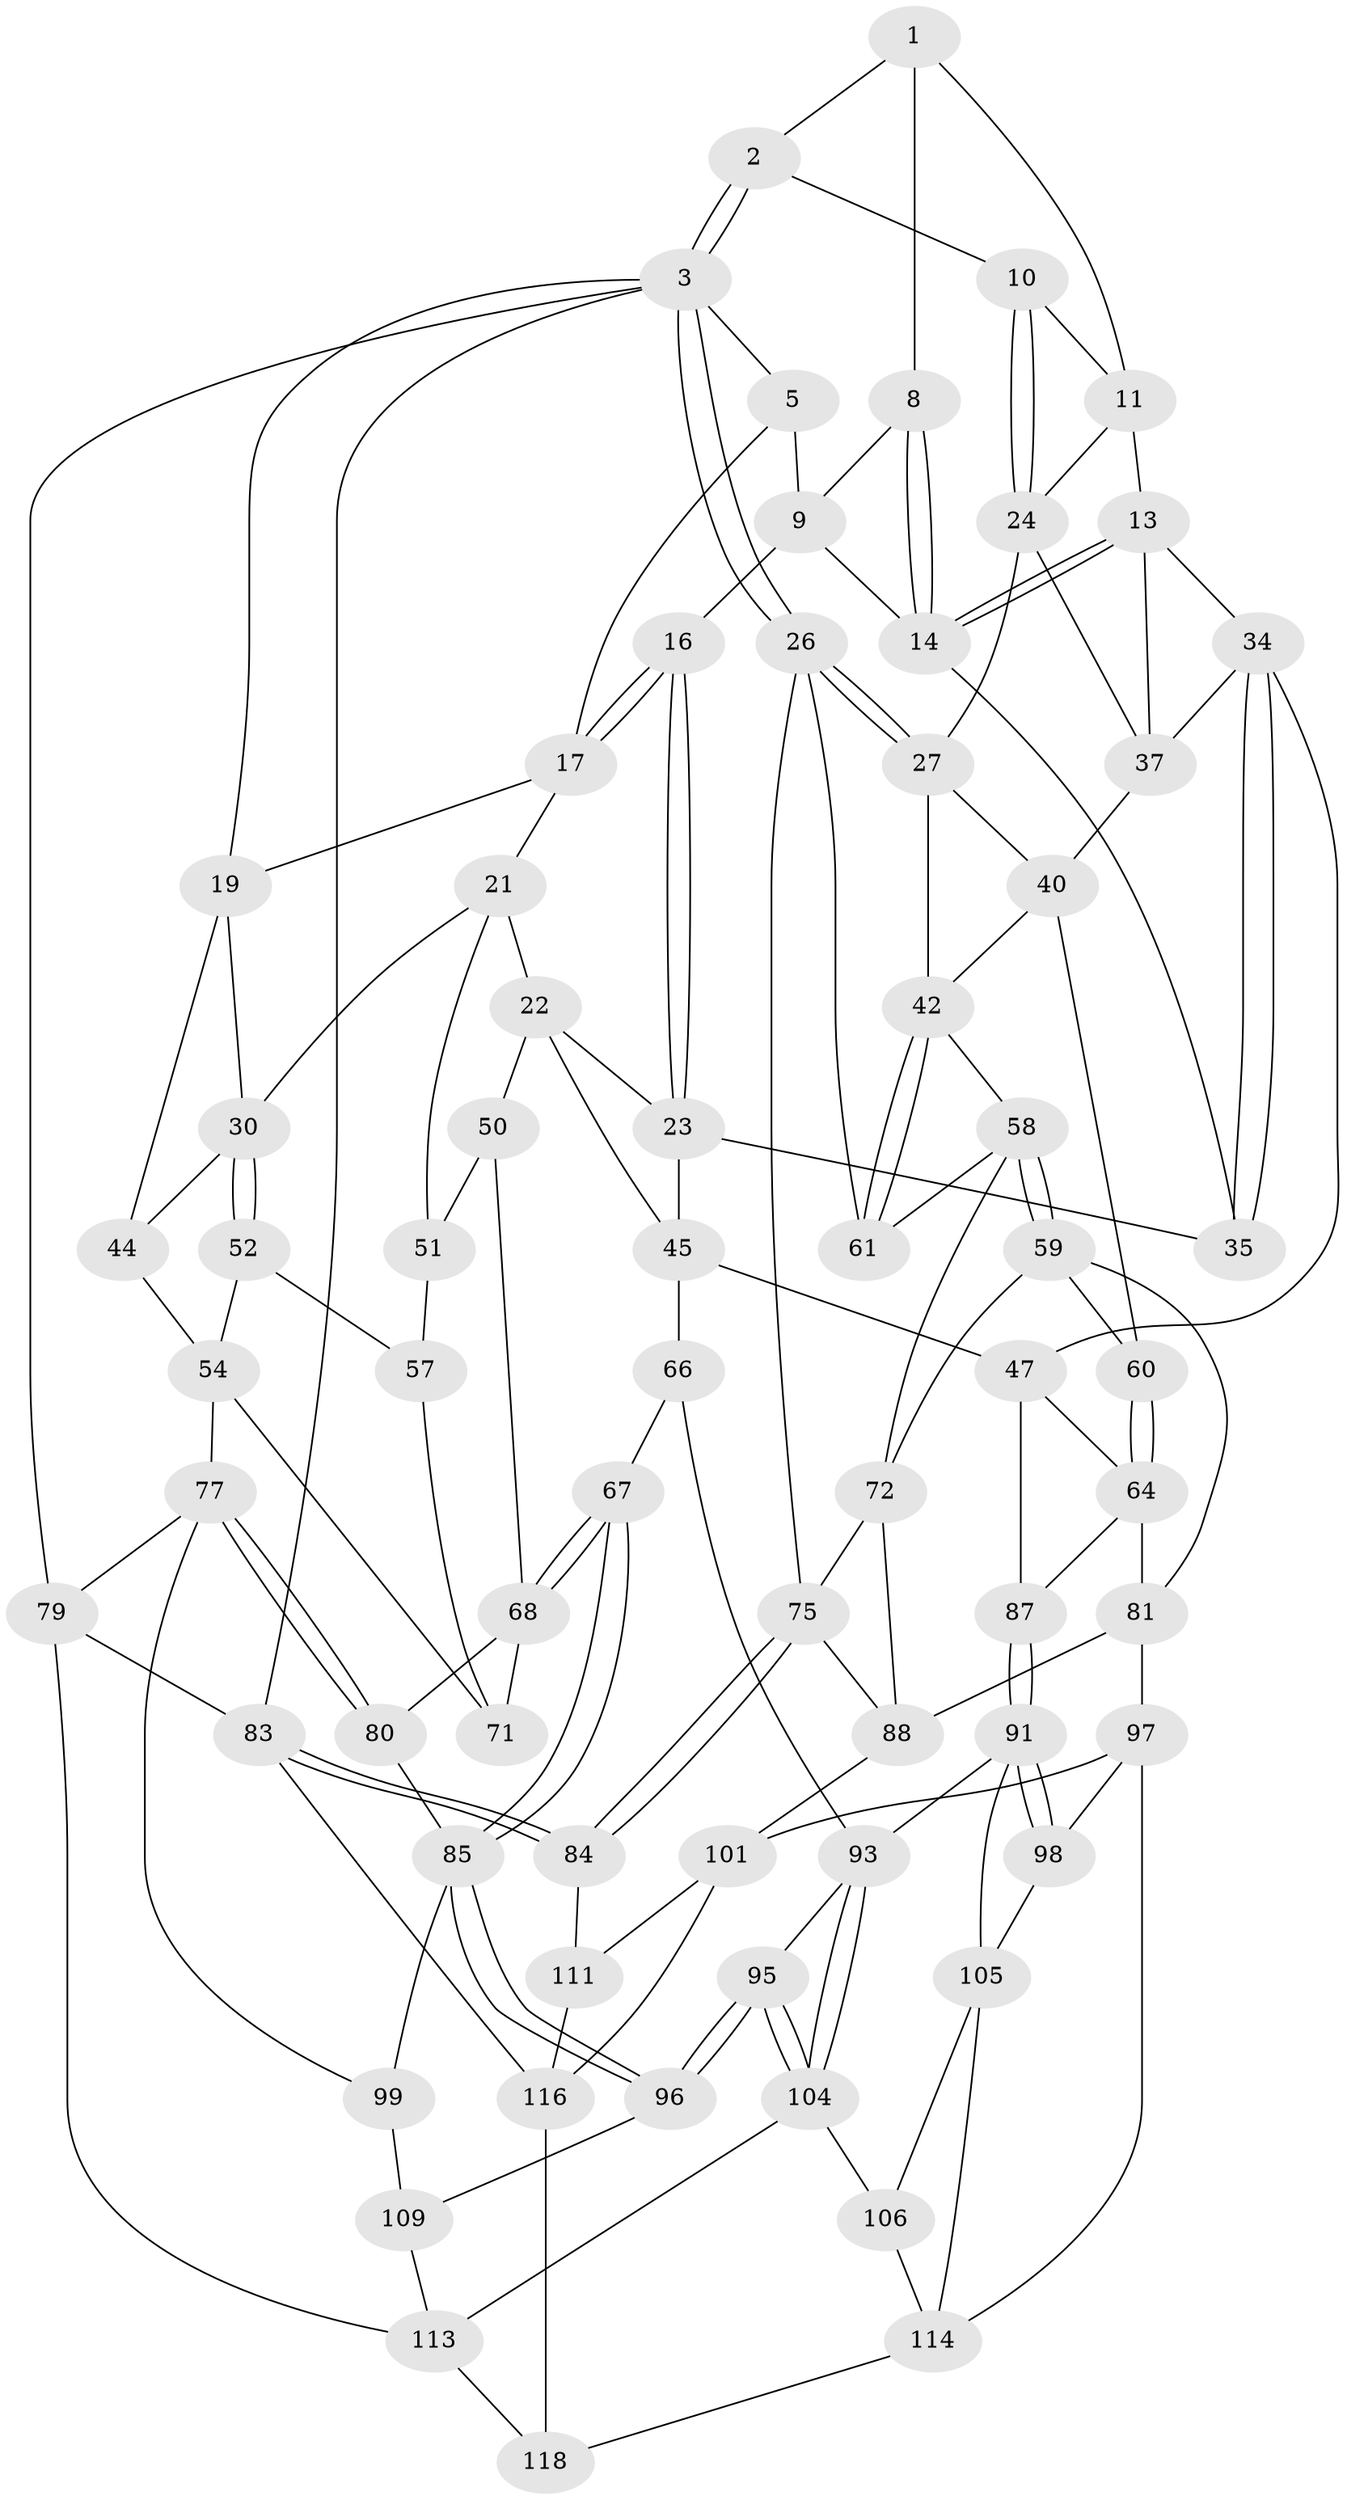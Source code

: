 // original degree distribution, {3: 0.016666666666666666, 4: 0.23333333333333334, 6: 0.21666666666666667, 5: 0.5333333333333333}
// Generated by graph-tools (version 1.1) at 2025/42/03/06/25 10:42:27]
// undirected, 70 vertices, 151 edges
graph export_dot {
graph [start="1"]
  node [color=gray90,style=filled];
  1 [pos="+0.5237429985846875+0",super="+7"];
  2 [pos="+0.8230397886239712+0"];
  3 [pos="+1+0",super="+4"];
  5 [pos="+0+0",super="+6"];
  8 [pos="+0.5080220180666071+0.11431846978475987"];
  9 [pos="+0.3740016896674851+0.09092919734796043",super="+15"];
  10 [pos="+0.7372206684044207+0.07466931092166632"];
  11 [pos="+0.6256161677808009+0.12668853947828695",super="+12"];
  13 [pos="+0.5636926395486389+0.2205692658874534",super="+33"];
  14 [pos="+0.5256159107430667+0.20903795759330143",super="+32"];
  16 [pos="+0.32683327496975134+0.15338142875439922"];
  17 [pos="+0.06601442827304424+0",super="+18"];
  19 [pos="+0.0505176690938862+0.19048379040557123",super="+20"];
  21 [pos="+0.21499575753823316+0.23245156176510165",super="+29"];
  22 [pos="+0.30677847859338403+0.1842692980875275",super="+46"];
  23 [pos="+0.32188960184767346+0.16854584805553935",super="+36"];
  24 [pos="+0.7567299609081722+0.11722409780421147",super="+25"];
  26 [pos="+1+0",super="+63"];
  27 [pos="+1+0.12813661839008317",super="+28"];
  30 [pos="+0.12371142825733215+0.294976744157758",super="+31"];
  34 [pos="+0.49051554692543486+0.30735688048841386",super="+39"];
  35 [pos="+0.45585639521686216+0.2808111466091623"];
  37 [pos="+0.6902525801010443+0.31656870858171504",super="+38"];
  40 [pos="+0.8599914514095357+0.2775483645843842",super="+41"];
  42 [pos="+0.9312979050613647+0.32310906899570585",super="+43"];
  44 [pos="+0+0.33644620676409065"];
  45 [pos="+0.37433019213339463+0.39815626360307466",super="+49"];
  47 [pos="+0.5761177333209241+0.4880418837025694",super="+48"];
  50 [pos="+0.33230641070739386+0.3850974134577564",super="+65"];
  51 [pos="+0.24047711878357927+0.3864674702455258",super="+56"];
  52 [pos="+0.10836722860533836+0.34430281983475575",super="+53"];
  54 [pos="+0+0.42691669122654397",super="+55"];
  57 [pos="+0.15556301311103365+0.431678804123714",super="+69"];
  58 [pos="+0.843209227616076+0.4460106756442395",super="+62"];
  59 [pos="+0.6809304987065812+0.4692030823261704",super="+74"];
  60 [pos="+0.6720470647497196+0.4641556270022068"];
  61 [pos="+1+0.3823306082094996"];
  64 [pos="+0.6070482005834886+0.48144267646331973",super="+82"];
  66 [pos="+0.439791758318313+0.5445376692260346"];
  67 [pos="+0.33166913667972026+0.5581825236324586"];
  68 [pos="+0.2721499769747455+0.5227841737843082",super="+70"];
  71 [pos="+0.11977102518124283+0.542408930369252"];
  72 [pos="+0.91294088596379+0.5989501580316288",super="+73"];
  75 [pos="+1+0.6555814258584385",super="+76"];
  77 [pos="+0+0.6770577130025738",super="+78"];
  79 [pos="+0+1"];
  80 [pos="+0.11144926008500312+0.6163946529029799"];
  81 [pos="+0.7154552439276438+0.6765264390067639",super="+89"];
  83 [pos="+1+1"];
  84 [pos="+1+0.8088883388544499",super="+110"];
  85 [pos="+0.21555973351856642+0.7196251692590847",super="+86"];
  87 [pos="+0.5971974790652514+0.7234319930808963"];
  88 [pos="+0.7838090800390921+0.7278297701641909",super="+90"];
  91 [pos="+0.5960044072114468+0.7375866597775089",super="+92"];
  93 [pos="+0.4266962312461881+0.7318868846896622",super="+94"];
  95 [pos="+0.2577182416327544+0.772608030150393"];
  96 [pos="+0.22536950026265956+0.7452240006658327"];
  97 [pos="+0.7028535377331119+0.7963970230836304",super="+103"];
  98 [pos="+0.6164349949135727+0.7637432839104328"];
  99 [pos="+0.027400131408305287+0.7774848604801698",super="+100"];
  101 [pos="+0.8689748816045585+0.7852063727787418",super="+102"];
  104 [pos="+0.3176391658710527+0.8305507734484945",super="+107"];
  105 [pos="+0.5060756973908522+0.8189022468531496",super="+108"];
  106 [pos="+0.45173574373328546+0.8766189639511698"];
  109 [pos="+0.16887953947368292+0.7881745955641615",super="+112"];
  111 [pos="+0.9215711393743089+0.8212547880532743",super="+115"];
  113 [pos="+0.27830458751321685+1",super="+119"];
  114 [pos="+0.5767572124476752+0.9524311351314976",super="+117"];
  116 [pos="+0.805269526043068+1",super="+120"];
  118 [pos="+0.6030104526700125+1"];
  1 -- 2;
  1 -- 8;
  1 -- 11;
  2 -- 3;
  2 -- 3;
  2 -- 10;
  3 -- 26;
  3 -- 26;
  3 -- 83;
  3 -- 19;
  3 -- 5;
  3 -- 79;
  5 -- 17;
  5 -- 9;
  8 -- 9;
  8 -- 14;
  8 -- 14;
  9 -- 16;
  9 -- 14;
  10 -- 11;
  10 -- 24;
  10 -- 24;
  11 -- 24;
  11 -- 13;
  13 -- 14;
  13 -- 14;
  13 -- 34;
  13 -- 37;
  14 -- 35;
  16 -- 17;
  16 -- 17;
  16 -- 23;
  16 -- 23;
  17 -- 19;
  17 -- 21;
  19 -- 44;
  19 -- 30;
  21 -- 22;
  21 -- 51;
  21 -- 30;
  22 -- 23;
  22 -- 50;
  22 -- 45;
  23 -- 35;
  23 -- 45;
  24 -- 37;
  24 -- 27;
  26 -- 27;
  26 -- 27;
  26 -- 75;
  26 -- 61;
  27 -- 42;
  27 -- 40;
  30 -- 52;
  30 -- 52;
  30 -- 44;
  34 -- 35;
  34 -- 35;
  34 -- 47;
  34 -- 37;
  37 -- 40;
  40 -- 60;
  40 -- 42;
  42 -- 61;
  42 -- 61;
  42 -- 58;
  44 -- 54;
  45 -- 66;
  45 -- 47;
  47 -- 64;
  47 -- 87;
  50 -- 51 [weight=2];
  50 -- 68;
  51 -- 57;
  52 -- 57 [weight=2];
  52 -- 54;
  54 -- 71;
  54 -- 77;
  57 -- 71;
  58 -- 59;
  58 -- 59;
  58 -- 72;
  58 -- 61;
  59 -- 60;
  59 -- 81;
  59 -- 72;
  60 -- 64;
  60 -- 64;
  64 -- 81;
  64 -- 87;
  66 -- 67;
  66 -- 93;
  67 -- 68;
  67 -- 68;
  67 -- 85;
  67 -- 85;
  68 -- 80;
  68 -- 71;
  72 -- 75;
  72 -- 88;
  75 -- 84;
  75 -- 84;
  75 -- 88;
  77 -- 80;
  77 -- 80;
  77 -- 99;
  77 -- 79;
  79 -- 83;
  79 -- 113;
  80 -- 85;
  81 -- 88;
  81 -- 97;
  83 -- 84;
  83 -- 84;
  83 -- 116;
  84 -- 111 [weight=2];
  85 -- 96;
  85 -- 96;
  85 -- 99;
  87 -- 91;
  87 -- 91;
  88 -- 101;
  91 -- 98;
  91 -- 98;
  91 -- 105;
  91 -- 93;
  93 -- 104;
  93 -- 104;
  93 -- 95;
  95 -- 96;
  95 -- 96;
  95 -- 104;
  95 -- 104;
  96 -- 109;
  97 -- 98;
  97 -- 114;
  97 -- 101;
  98 -- 105;
  99 -- 109 [weight=2];
  101 -- 111;
  101 -- 116;
  104 -- 113;
  104 -- 106;
  105 -- 106;
  105 -- 114;
  106 -- 114;
  109 -- 113;
  111 -- 116;
  113 -- 118;
  114 -- 118;
  116 -- 118;
}
